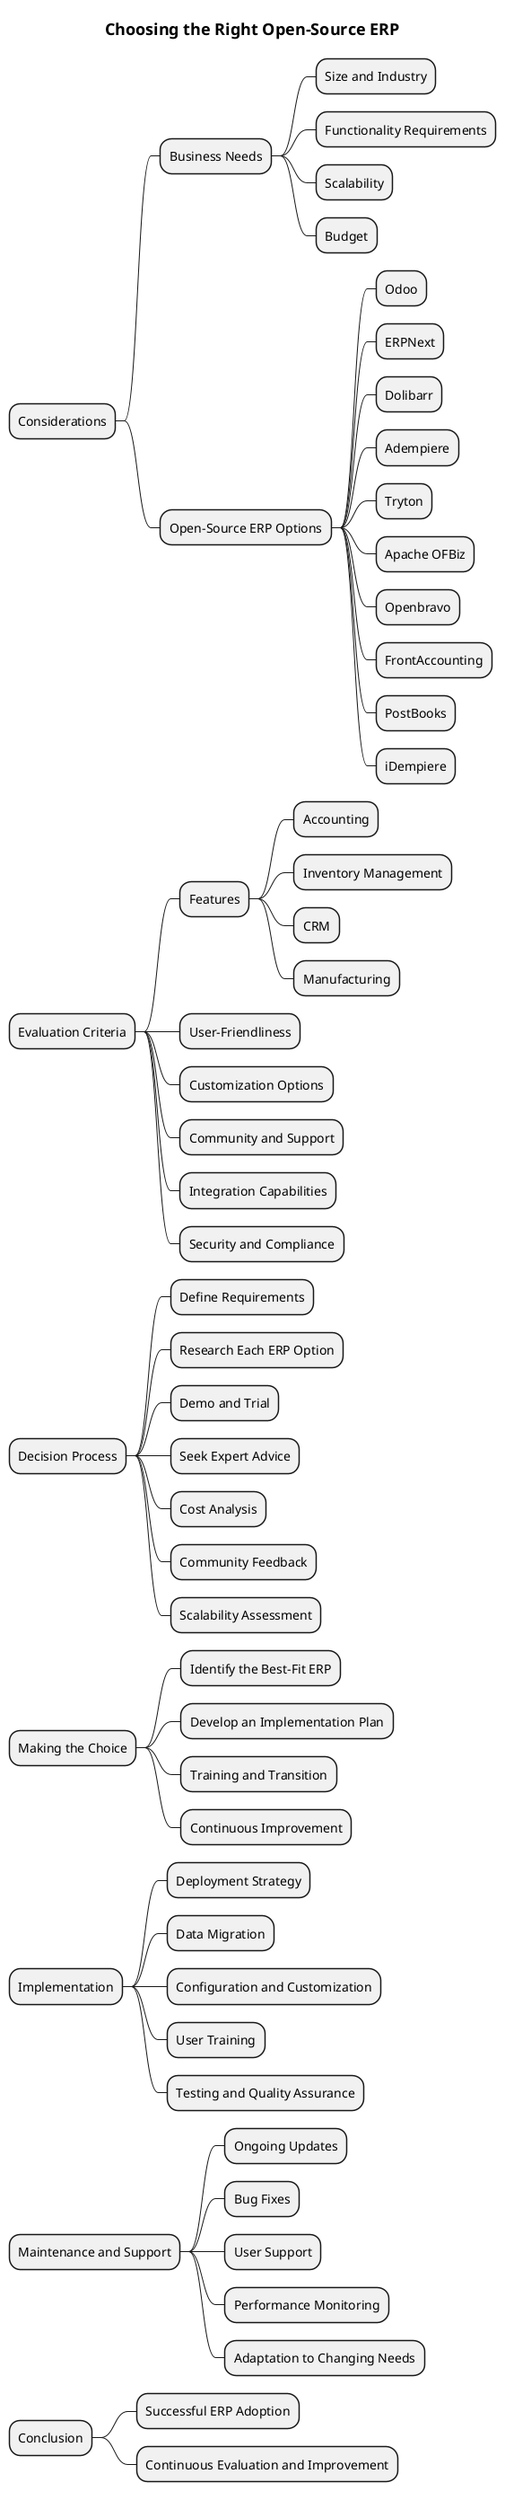 @startmindmap
title =Choosing the Right Open-Source ERP

* Considerations
** Business Needs
*** Size and Industry
*** Functionality Requirements
*** Scalability
*** Budget
** Open-Source ERP Options
*** Odoo
*** ERPNext
*** Dolibarr
*** Adempiere
*** Tryton
*** Apache OFBiz
*** Openbravo
*** FrontAccounting
*** PostBooks
*** iDempiere

* Evaluation Criteria
** Features
*** Accounting
*** Inventory Management
*** CRM
*** Manufacturing
** User-Friendliness
** Customization Options
** Community and Support
** Integration Capabilities
** Security and Compliance

* Decision Process
** Define Requirements
** Research Each ERP Option
** Demo and Trial
** Seek Expert Advice
** Cost Analysis
** Community Feedback
** Scalability Assessment

* Making the Choice
** Identify the Best-Fit ERP
** Develop an Implementation Plan
** Training and Transition
** Continuous Improvement

* Implementation
** Deployment Strategy
** Data Migration
** Configuration and Customization
** User Training
** Testing and Quality Assurance

* Maintenance and Support
** Ongoing Updates
** Bug Fixes
** User Support
** Performance Monitoring
** Adaptation to Changing Needs

* Conclusion
** Successful ERP Adoption
** Continuous Evaluation and Improvement

@endmindmap
